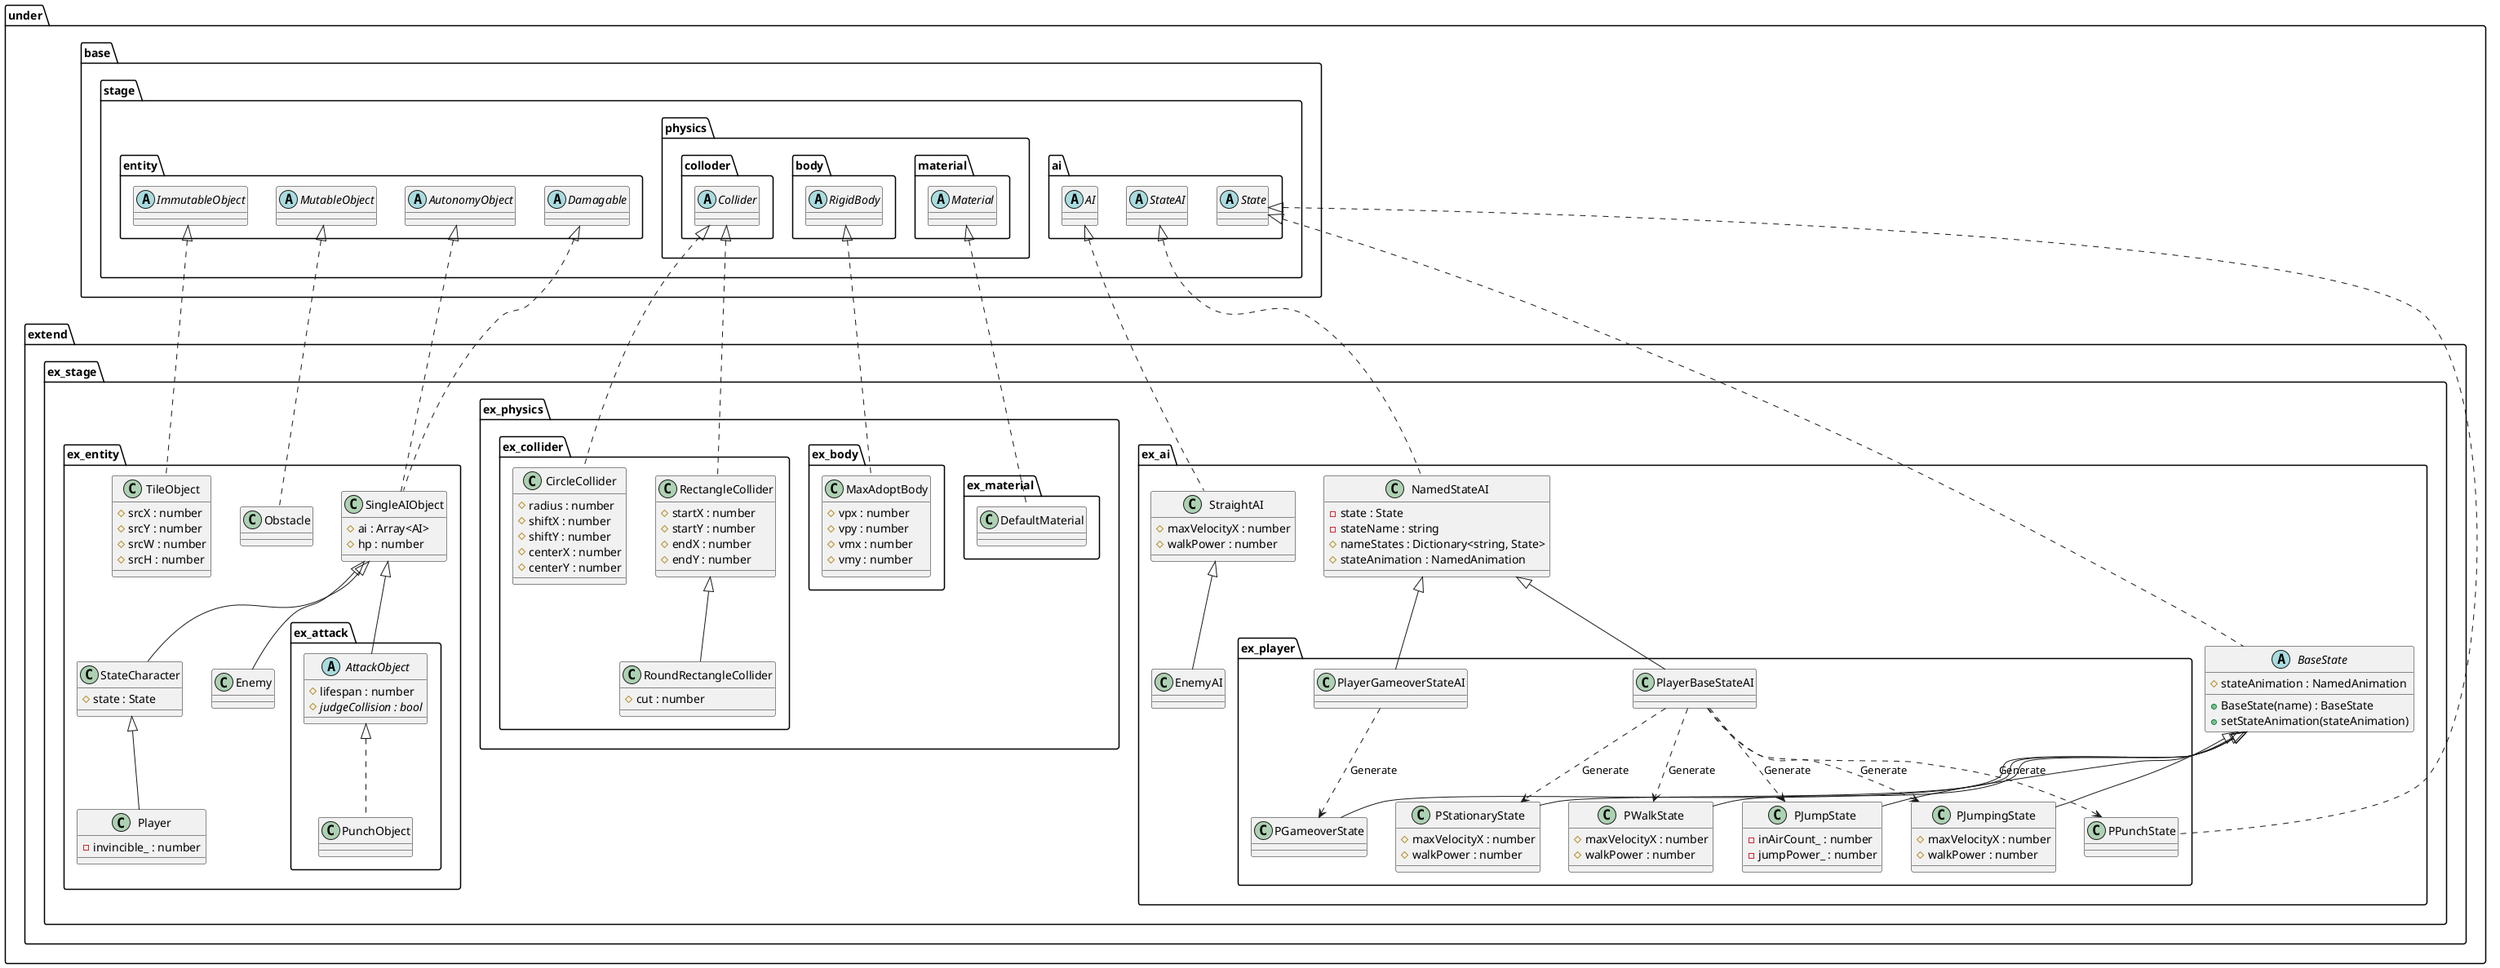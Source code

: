 @startuml EntityExtend
package under {
    package extend {
        package ex_stage {
            package ex_entity {
                class TileObject {
                    #srcX : number
                    #srcY : number
                    #srcW : number
                    #srcH : number
                }
                class Obstacle
                class SingleAIObject {
                    #ai : Array<AI>
                    #hp : number
                }
                class StateCharacter {
                    #state : State
                }
                class Enemy
                class Player {
                    -invincible_ : number
                }

                package ex_attack {
                    abstract AttackObject {
                        #lifespan : number
                        {abstract} #judgeCollision : bool
                    }
                    class PunchObject
                }
            }
            package ex_physics {
                package ex_collider {
                    class CircleCollider {
                        #radius : number
                        #shiftX : number
                        #shiftY : number
                        #centerX : number
                        #centerY : number
                    }
                    class RectangleCollider {
                        #startX : number
                        #startY : number
                        #endX : number
                        #endY : number
                    }
                    class RoundRectangleCollider {
                        #cut : number
                    }
                }
                package ex_body {
                    class MaxAdoptBody {
                        #vpx : number
                        #vpy : number
                        #vmx : number
                        #vmy : number
                    }
                }
                package ex_material {
                    class DefaultMaterial
                }
            }
            package ex_ai {
                class NamedStateAI {
                    -state : State
                    -stateName : string
                    #nameStates : Dictionary<string, State>
                    #stateAnimation : NamedAnimation
                }
                class StraightAI {
                    #maxVelocityX : number
                    #walkPower : number
                }
                class EnemyAI

                abstract BaseState {
                    +BaseState(name) : BaseState
                    #stateAnimation : NamedAnimation
                    +setStateAnimation(stateAnimation)
                }

                package ex_player {
                    class PlayerBaseStateAI
                    class PlayerGameoverStateAI
                    class PStationaryState {
                        #maxVelocityX : number
                        #walkPower : number
                    }
                    class PWalkState {
                        #maxVelocityX : number
                        #walkPower : number
                    }
                    class PJumpState {
                        -inAirCount_ : number
                        -jumpPower_ : number
                    }
                    class PJumpingState {
                        #maxVelocityX : number
                        #walkPower : number
                    }
                    class PPunchState
                    class PGameoverState
                }
            }
        }
    }
}

package under {
    package base {
        package stage {
            package entity {
                abstract ImmutableObject
                abstract MutableObject
                abstract AutonomyObject
                abstract Damagable
            }
            package physics {
                package colloder {
                    abstract Collider
                }
                package body {
                    abstract RigidBody
                }
                package material {
                    abstract Material
                }
            }
            package ai {
                abstract AI
                abstract StateAI
                abstract State
            }
        }
    }
}

PlayerBaseStateAI ..> PStationaryState : Generate
PlayerBaseStateAI ..> PWalkState : Generate
PlayerBaseStateAI ..> PJumpState : Generate
PlayerBaseStateAI ..> PJumpingState : Generate
PlayerBaseStateAI ..> PPunchState : Generate

PlayerGameoverStateAI ..> PGameoverState : Generate

ImmutableObject <|.. TileObject
MutableObject <|.. Obstacle
AutonomyObject <|.. SingleAIObject
Damagable <|.. SingleAIObject
SingleAIObject <|-- StateCharacter
StateCharacter <|-- Player
SingleAIObject <|-- Enemy
SingleAIObject <|-- AttackObject
AttackObject <|.. PunchObject

Collider <|.. RectangleCollider
Collider <|.. CircleCollider
RectangleCollider <|-- RoundRectangleCollider
RigidBody <|.. MaxAdoptBody
Material <|.. DefaultMaterial

StateAI <|.. NamedStateAI
AI <|.. StraightAI
StraightAI <|-- EnemyAI
NamedStateAI <|-- PlayerBaseStateAI
NamedStateAI <|-- PlayerGameoverStateAI

State <|.. BaseState
BaseState <|-- PStationaryState
BaseState <|-- PWalkState
BaseState <|-- PJumpState
BaseState <|-- PJumpingState
BaseState <|-- PGameoverState

State <|.. PPunchState

@enduml
